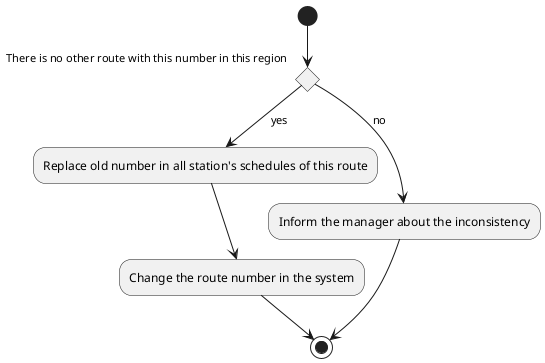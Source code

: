 @startuml changeRouteNumber

(*) --> if "There is no other route with this number in this region" then
        --> [yes] Replace old number in all station's schedules of this route
        --> Change the route number in the system
        --> (*)
    else
        --> [no] Inform the manager about the inconsistency
        --> (*)

@enduml